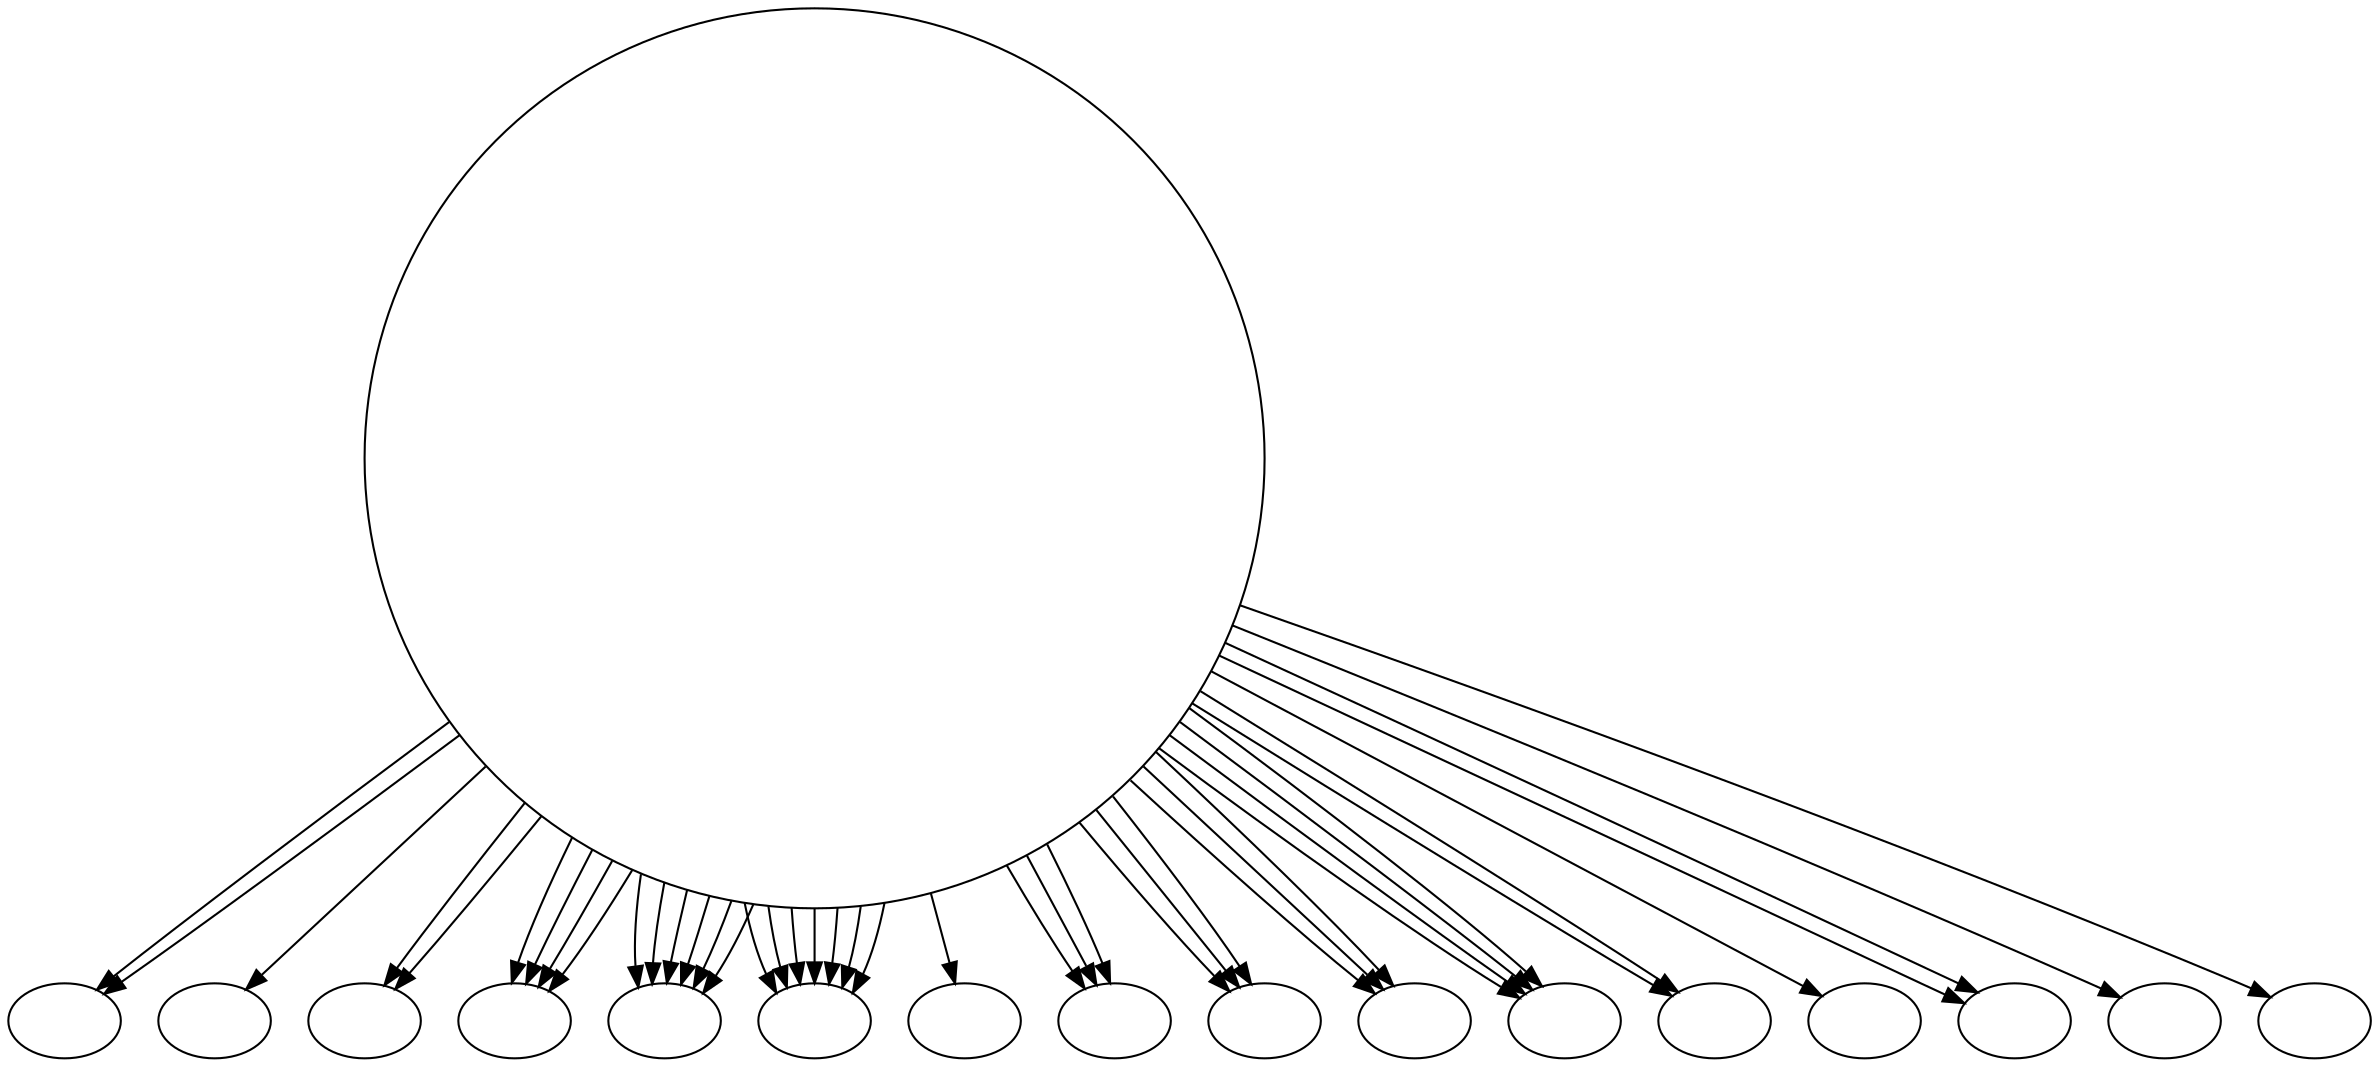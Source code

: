 digraph graphname {
842417385448 [label=""];
842417385912 [label=""];
842417385488 [label=""];
842417385496 [label=""];
842417385536 [label=""];
842417385544 [label=""];
842417385584 [label=""];
842417385592 [label=""];
842417385632 [label=""];
842417385640 [label=""];
842417385680 [label=""];
842417385688 [label=""];
842417385728 [label=""];
842417385736 [label=""];
842417385904 [label=""];
842417385952 [label=""];
842417385440 [width=6] [height=6] [label=""];
"842417385440" -> "842417385448";
"842417385440" -> "842417385488";
"842417385440" -> "842417385496";
"842417385440" -> "842417385536";
"842417385440" -> "842417385544";
"842417385440" -> "842417385584";
"842417385440" -> "842417385592";
"842417385440" -> "842417385632";
"842417385440" -> "842417385640";
"842417385440" -> "842417385680";
"842417385440" -> "842417385544";
"842417385440" -> "842417385688";
"842417385440" -> "842417385496";
"842417385440" -> "842417385728";
"842417385440" -> "842417385544";
"842417385440" -> "842417385736";
"842417385440" -> "842417385904";
"842417385440" -> "842417385912";
"842417385440" -> "842417385536";
"842417385440" -> "842417385544";
"842417385440" -> "842417385680";
"842417385440" -> "842417385448";
"842417385440" -> "842417385496";
"842417385440" -> "842417385536";
"842417385440" -> "842417385544";
"842417385440" -> "842417385592";
"842417385440" -> "842417385632";
"842417385440" -> "842417385640";
"842417385440" -> "842417385680";
"842417385440" -> "842417385488";
"842417385440" -> "842417385536";
"842417385440" -> "842417385544";
"842417385440" -> "842417385640";
"842417385440" -> "842417385536";
"842417385440" -> "842417385592";
"842417385440" -> "842417385680";
"842417385440" -> "842417385688";
"842417385440" -> "842417385496";
"842417385440" -> "842417385536";
"842417385440" -> "842417385952";
"842417385440" -> "842417385544";
"842417385440" -> "842417385736";
"842417385440" -> "842417385632";
}
